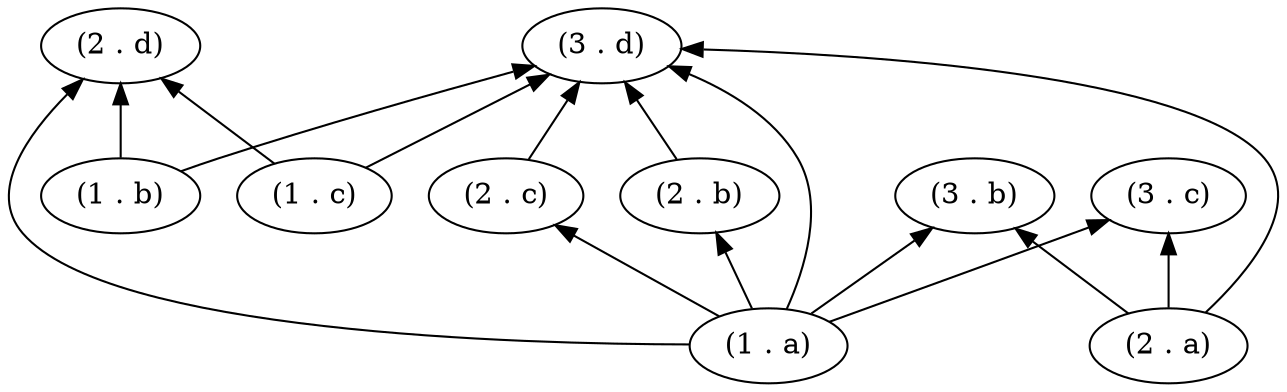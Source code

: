 digraph poset
{
	graph [ layout=dot rankdir=BT ];
	"(2 . d)";
	"(2 . c)";
	"(2 . b)";
	"(2 . a)";
	"(1 . c)";
	"(1 . b)";
	"(1 . a)";
	"(3 . d)";
	"(3 . c)";
	"(3 . b)";
	"(2 . c)" -> "(3 . d)";
	"(2 . b)" -> "(3 . d)";
	"(2 . a)" -> "(3 . d)";
	"(2 . a)" -> "(3 . c)";
	"(2 . a)" -> "(3 . b)";
	"(1 . c)" -> "(2 . d)";
	"(1 . c)" -> "(3 . d)";
	"(1 . b)" -> "(2 . d)";
	"(1 . b)" -> "(3 . d)";
	"(1 . a)" -> "(2 . d)";
	"(1 . a)" -> "(2 . c)";
	"(1 . a)" -> "(2 . b)";
	"(1 . a)" -> "(3 . d)";
	"(1 . a)" -> "(3 . c)";
	"(1 . a)" -> "(3 . b)";
}
